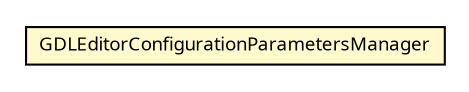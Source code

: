 #!/usr/local/bin/dot
#
# Class diagram 
# Generated by UMLGraph version R5_6 (http://www.umlgraph.org/)
#

digraph G {
	edge [fontname="Trebuchet MS",fontsize=10,labelfontname="Trebuchet MS",labelfontsize=10];
	node [fontname="Trebuchet MS",fontsize=10,shape=plaintext];
	nodesep=0.25;
	ranksep=0.5;
	// se.cambio.cds.gdl.editor.util.GDLEditorConfigurationParametersManager
	c199608 [label=<<table title="se.cambio.cds.gdl.editor.util.GDLEditorConfigurationParametersManager" border="0" cellborder="1" cellspacing="0" cellpadding="2" port="p" bgcolor="lemonChiffon" href="./GDLEditorConfigurationParametersManager.html">
		<tr><td><table border="0" cellspacing="0" cellpadding="1">
<tr><td align="center" balign="center"><font face="Trebuchet MS"> GDLEditorConfigurationParametersManager </font></td></tr>
		</table></td></tr>
		</table>>, URL="./GDLEditorConfigurationParametersManager.html", fontname="Trebuchet MS", fontcolor="black", fontsize=9.0];
}

